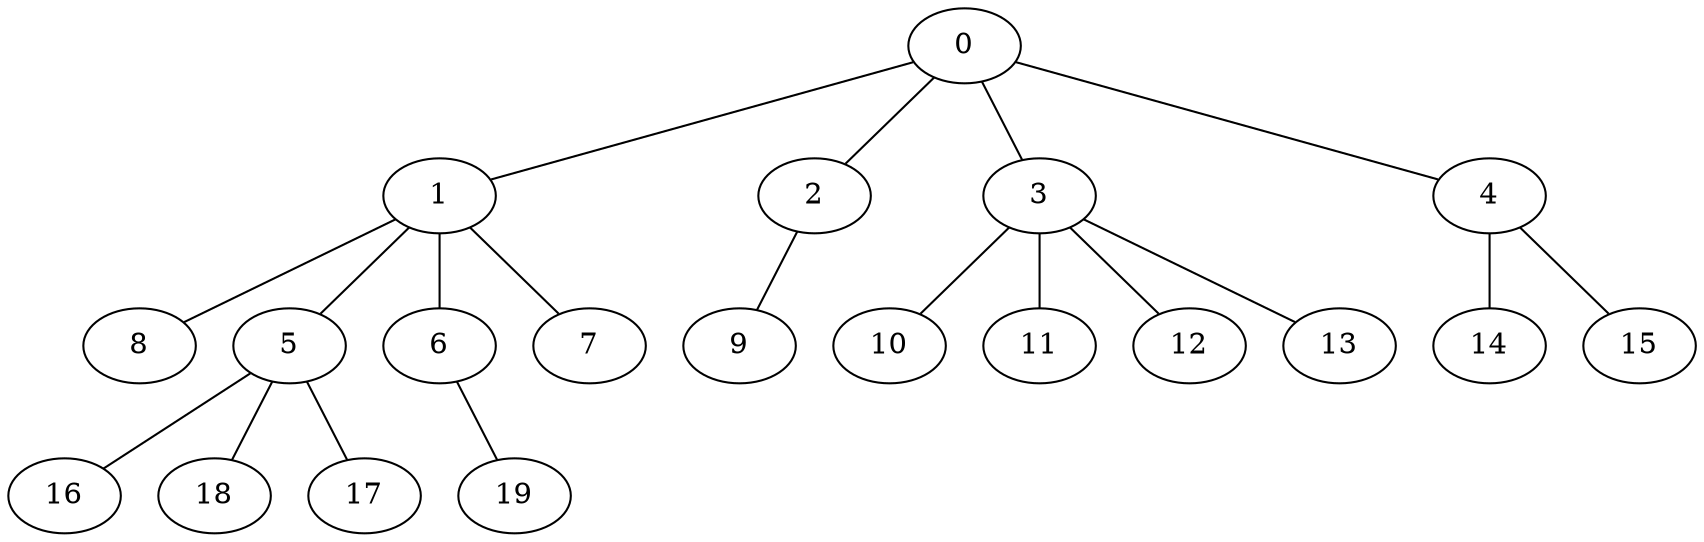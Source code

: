 
graph graphname {
    0 -- 1
0 -- 2
0 -- 3
0 -- 4
1 -- 8
1 -- 5
1 -- 6
1 -- 7
2 -- 9
3 -- 10
3 -- 11
3 -- 12
3 -- 13
4 -- 14
4 -- 15
5 -- 16
5 -- 18
5 -- 17
6 -- 19

}
